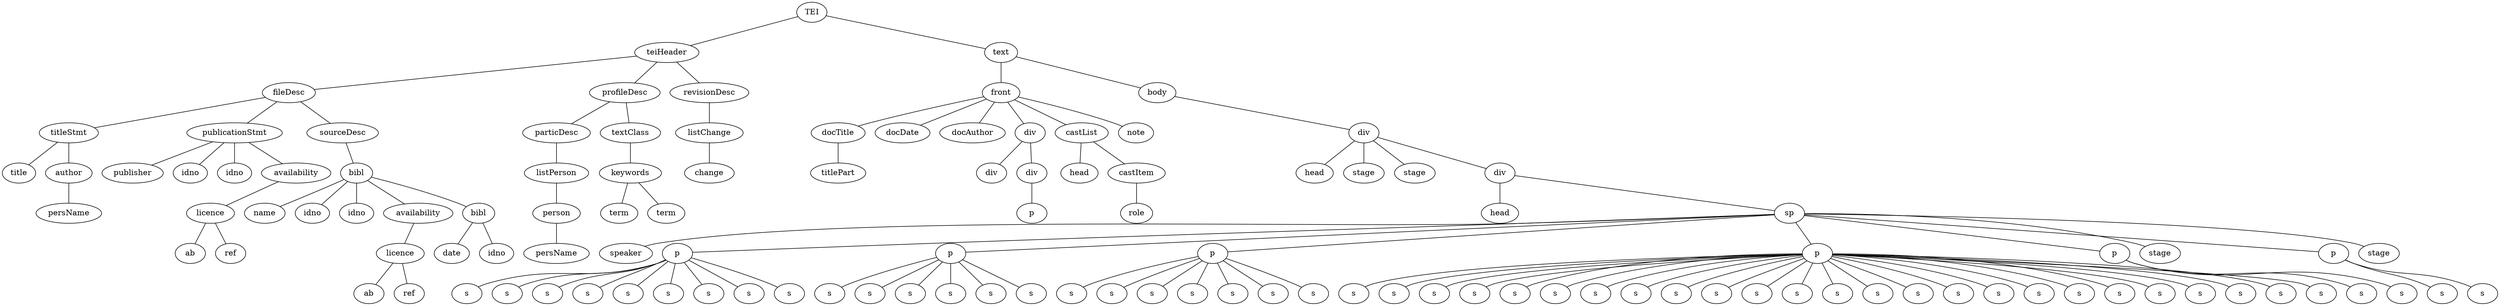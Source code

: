 graph Tree {
	"t0" [label = "TEI"];
	"t1" [label = "teiHeader"];
	"t2" [label = "fileDesc"];
	"t3" [label = "titleStmt"];
	"t4" [label = "title"];
	"t5" [label = "author"];
	"t6" [label = "persName"];
	"t7" [label = "publicationStmt"];
	"t8" [label = "publisher"];
	"t9" [label = "idno"];
	"t10" [label = "idno"];
	"t11" [label = "availability"];
	"t12" [label = "licence"];
	"t13" [label = "ab"];
	"t14" [label = "ref"];
	"t15" [label = "sourceDesc"];
	"t16" [label = "bibl"];
	"t17" [label = "name"];
	"t18" [label = "idno"];
	"t19" [label = "idno"];
	"t20" [label = "availability"];
	"t21" [label = "licence"];
	"t22" [label = "ab"];
	"t23" [label = "ref"];
	"t24" [label = "bibl"];
	"t25" [label = "date"];
	"t26" [label = "idno"];
	"t27" [label = "profileDesc"];
	"t28" [label = "particDesc"];
	"t29" [label = "listPerson"];
	"t30" [label = "person"];
	"t31" [label = "persName"];
	"t32" [label = "textClass"];
	"t33" [label = "keywords"];
	"t34" [label = "term"];
	"t35" [label = "term"];
	"t36" [label = "revisionDesc"];
	"t37" [label = "listChange"];
	"t38" [label = "change"];
	"t39" [label = "text"];
	"t40" [label = "front"];
	"t41" [label = "docTitle"];
	"t42" [label = "titlePart"];
	"t43" [label = "docDate"];
	"t44" [label = "docAuthor"];
	"t45" [label = "div"];
	"t46" [label = "div"];
	"t47" [label = "div"];
	"t48" [label = "p"];
	"t49" [label = "castList"];
	"t50" [label = "head"];
	"t51" [label = "castItem"];
	"t52" [label = "role"];
	"t53" [label = "note"];
	"t54" [label = "body"];
	"t55" [label = "div"];
	"t56" [label = "head"];
	"t57" [label = "stage"];
	"t58" [label = "stage"];
	"t59" [label = "div"];
	"t60" [label = "head"];
	"t61" [label = "sp"];
	"t62" [label = "speaker"];
	"t63" [label = "p"];
	"t64" [label = "s"];
	"t65" [label = "s"];
	"t66" [label = "s"];
	"t67" [label = "s"];
	"t68" [label = "s"];
	"t69" [label = "s"];
	"t70" [label = "s"];
	"t71" [label = "s"];
	"t72" [label = "s"];
	"t73" [label = "p"];
	"t74" [label = "s"];
	"t75" [label = "s"];
	"t76" [label = "s"];
	"t77" [label = "s"];
	"t78" [label = "s"];
	"t79" [label = "s"];
	"t80" [label = "p"];
	"t81" [label = "s"];
	"t82" [label = "s"];
	"t83" [label = "s"];
	"t84" [label = "s"];
	"t85" [label = "s"];
	"t86" [label = "s"];
	"t87" [label = "s"];
	"t88" [label = "p"];
	"t89" [label = "s"];
	"t90" [label = "s"];
	"t91" [label = "s"];
	"t92" [label = "s"];
	"t93" [label = "s"];
	"t94" [label = "s"];
	"t95" [label = "s"];
	"t96" [label = "s"];
	"t97" [label = "s"];
	"t98" [label = "s"];
	"t99" [label = "s"];
	"t100" [label = "s"];
	"t101" [label = "s"];
	"t102" [label = "s"];
	"t103" [label = "s"];
	"t104" [label = "s"];
	"t105" [label = "s"];
	"t106" [label = "s"];
	"t107" [label = "s"];
	"t108" [label = "s"];
	"t109" [label = "s"];
	"t110" [label = "s"];
	"t111" [label = "s"];
	"t112" [label = "s"];
	"t113" [label = "s"];
	"t114" [label = "p"];
	"t115" [label = "s"];
	"t116" [label = "s"];
	"t117" [label = "stage"];
	"t118" [label = "p"];
	"t119" [label = "s"];
	"t120" [label = "s"];
	"t121" [label = "stage"];
	"t0" -- "t1";
	"t1" -- "t2";
	"t2" -- "t3";
	"t3" -- "t4";
	"t3" -- "t5";
	"t5" -- "t6";
	"t2" -- "t7";
	"t7" -- "t8";
	"t7" -- "t9";
	"t7" -- "t10";
	"t7" -- "t11";
	"t11" -- "t12";
	"t12" -- "t13";
	"t12" -- "t14";
	"t2" -- "t15";
	"t15" -- "t16";
	"t16" -- "t17";
	"t16" -- "t18";
	"t16" -- "t19";
	"t16" -- "t20";
	"t20" -- "t21";
	"t21" -- "t22";
	"t21" -- "t23";
	"t16" -- "t24";
	"t24" -- "t25";
	"t24" -- "t26";
	"t1" -- "t27";
	"t27" -- "t28";
	"t28" -- "t29";
	"t29" -- "t30";
	"t30" -- "t31";
	"t27" -- "t32";
	"t32" -- "t33";
	"t33" -- "t34";
	"t33" -- "t35";
	"t1" -- "t36";
	"t36" -- "t37";
	"t37" -- "t38";
	"t0" -- "t39";
	"t39" -- "t40";
	"t40" -- "t41";
	"t41" -- "t42";
	"t40" -- "t43";
	"t40" -- "t44";
	"t40" -- "t45";
	"t45" -- "t46";
	"t45" -- "t47";
	"t47" -- "t48";
	"t40" -- "t49";
	"t49" -- "t50";
	"t49" -- "t51";
	"t51" -- "t52";
	"t40" -- "t53";
	"t39" -- "t54";
	"t54" -- "t55";
	"t55" -- "t56";
	"t55" -- "t57";
	"t55" -- "t58";
	"t55" -- "t59";
	"t59" -- "t60";
	"t59" -- "t61";
	"t61" -- "t62";
	"t61" -- "t63";
	"t63" -- "t64";
	"t63" -- "t65";
	"t63" -- "t66";
	"t63" -- "t67";
	"t63" -- "t68";
	"t63" -- "t69";
	"t63" -- "t70";
	"t63" -- "t71";
	"t63" -- "t72";
	"t61" -- "t73";
	"t73" -- "t74";
	"t73" -- "t75";
	"t73" -- "t76";
	"t73" -- "t77";
	"t73" -- "t78";
	"t73" -- "t79";
	"t61" -- "t80";
	"t80" -- "t81";
	"t80" -- "t82";
	"t80" -- "t83";
	"t80" -- "t84";
	"t80" -- "t85";
	"t80" -- "t86";
	"t80" -- "t87";
	"t61" -- "t88";
	"t88" -- "t89";
	"t88" -- "t90";
	"t88" -- "t91";
	"t88" -- "t92";
	"t88" -- "t93";
	"t88" -- "t94";
	"t88" -- "t95";
	"t88" -- "t96";
	"t88" -- "t97";
	"t88" -- "t98";
	"t88" -- "t99";
	"t88" -- "t100";
	"t88" -- "t101";
	"t88" -- "t102";
	"t88" -- "t103";
	"t88" -- "t104";
	"t88" -- "t105";
	"t88" -- "t106";
	"t88" -- "t107";
	"t88" -- "t108";
	"t88" -- "t109";
	"t88" -- "t110";
	"t88" -- "t111";
	"t88" -- "t112";
	"t88" -- "t113";
	"t61" -- "t114";
	"t114" -- "t115";
	"t114" -- "t116";
	"t61" -- "t117";
	"t61" -- "t118";
	"t118" -- "t119";
	"t118" -- "t120";
	"t61" -- "t121";
}
